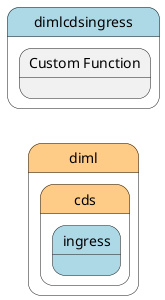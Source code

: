 @startuml
left to right direction


state "diml" as diml #ffcc88 {
state "cds" as dimlcds #ffcc88 {
state "ingress" as dimlcdsingress #lightblue {
}
}
}


state "dimlcdsingress" as pstatename #lightblue {
    state "Custom Function" as ingressfunction {
    }
}





@enduml
